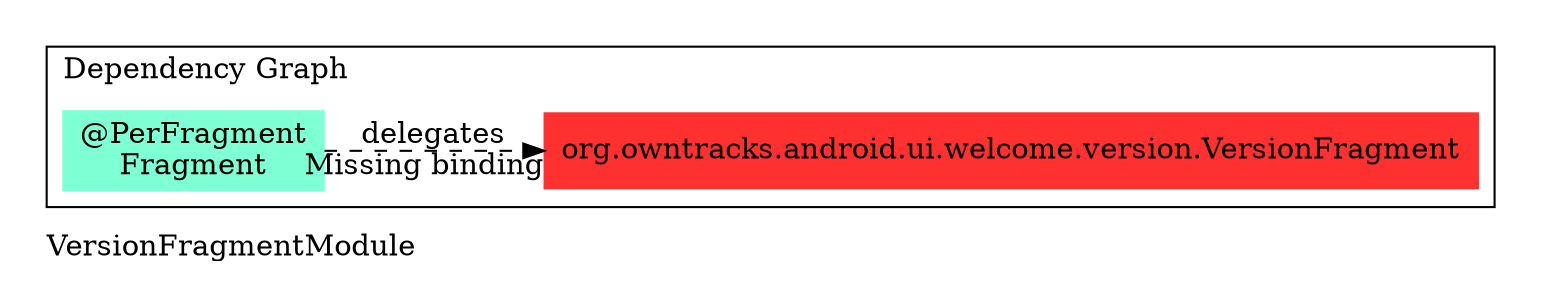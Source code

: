 digraph "org.owntracks.android.ui.welcome.version.VersionFragmentModule" {
  graph [rankdir="LR", labeljust="l", label="VersionFragmentModule", pad="0.2", compound="true"]
  node [shape="rectangle", style="filled", color="turquoise"]
  subgraph "cluster_Entry Points" {
    graph [labeljust="l", label="Entry Points"]
    node [shape="component", penwidth="2"]
  }
  subgraph "cluster_Dependency Graph" {
    graph [labeljust="l", label="Dependency Graph"]
    "411697b2-8e12-4654-8333-0784d76f2e46" [label="@PerFragment\nFragment", color="aquamarine"]
    "d3ac1bf9-52c0-43e5-800b-4f60c186875e" [label="org.owntracks.android.ui.welcome.version.VersionFragment", color="firebrick1"]
  }
  subgraph "cluster_Subcomponents" {
    graph [labeljust="l", shape="folder", label="Subcomponents"]
  }
  "411697b2-8e12-4654-8333-0784d76f2e46" -> "d3ac1bf9-52c0-43e5-800b-4f60c186875e" [style="dashed", label="delegates", arrowType="empty", headlabel="Missing binding"]
}
